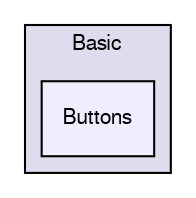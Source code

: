 digraph "Buttons" {
  compound=true
  node [ fontsize="10", fontname="FreeSans"];
  edge [ labelfontsize="10", labelfontname="FreeSans"];
  subgraph clusterdir_12cb9c0ff06434354199da7fa7f3745e {
    graph [ bgcolor="#ddddee", pencolor="black", label="Basic" fontname="FreeSans", fontsize="10", URL="dir_12cb9c0ff06434354199da7fa7f3745e.html"]
  dir_08f9ebec886b807bc3d237b5c02eb5db [shape=box, label="Buttons", style="filled", fillcolor="#eeeeff", pencolor="black", URL="dir_08f9ebec886b807bc3d237b5c02eb5db.html"];
  }
}
